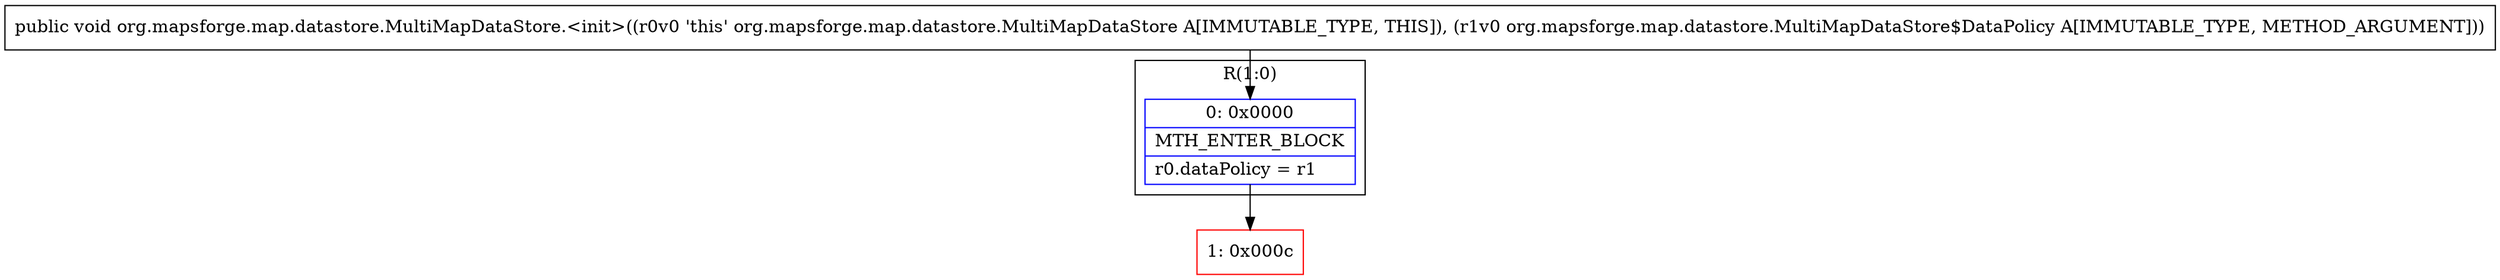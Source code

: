 digraph "CFG fororg.mapsforge.map.datastore.MultiMapDataStore.\<init\>(Lorg\/mapsforge\/map\/datastore\/MultiMapDataStore$DataPolicy;)V" {
subgraph cluster_Region_338710355 {
label = "R(1:0)";
node [shape=record,color=blue];
Node_0 [shape=record,label="{0\:\ 0x0000|MTH_ENTER_BLOCK\l|r0.dataPolicy = r1\l}"];
}
Node_1 [shape=record,color=red,label="{1\:\ 0x000c}"];
MethodNode[shape=record,label="{public void org.mapsforge.map.datastore.MultiMapDataStore.\<init\>((r0v0 'this' org.mapsforge.map.datastore.MultiMapDataStore A[IMMUTABLE_TYPE, THIS]), (r1v0 org.mapsforge.map.datastore.MultiMapDataStore$DataPolicy A[IMMUTABLE_TYPE, METHOD_ARGUMENT])) }"];
MethodNode -> Node_0;
Node_0 -> Node_1;
}

